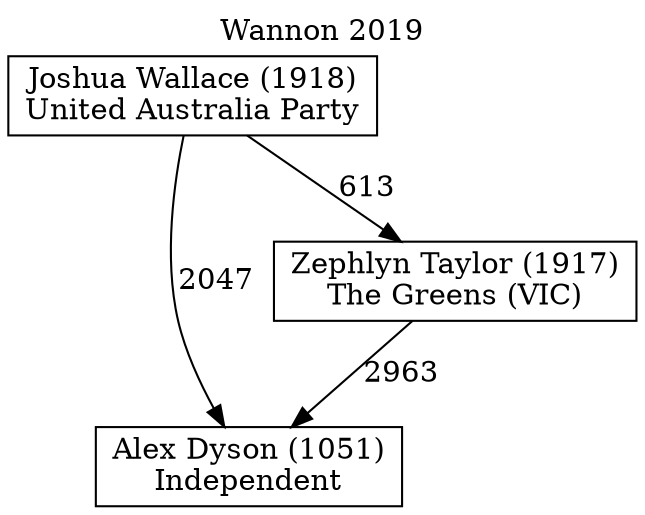 // House preference flow
digraph "Alex Dyson (1051)_Wannon_2019" {
	graph [label="Wannon 2019" labelloc=t mclimit=10]
	node [shape=box]
	"Alex Dyson (1051)" [label="Alex Dyson (1051)
Independent"]
	"Zephlyn Taylor (1917)" [label="Zephlyn Taylor (1917)
The Greens (VIC)"]
	"Joshua Wallace (1918)" [label="Joshua Wallace (1918)
United Australia Party"]
	"Zephlyn Taylor (1917)" -> "Alex Dyson (1051)" [label=2963]
	"Joshua Wallace (1918)" -> "Zephlyn Taylor (1917)" [label=613]
	"Joshua Wallace (1918)" -> "Alex Dyson (1051)" [label=2047]
}
